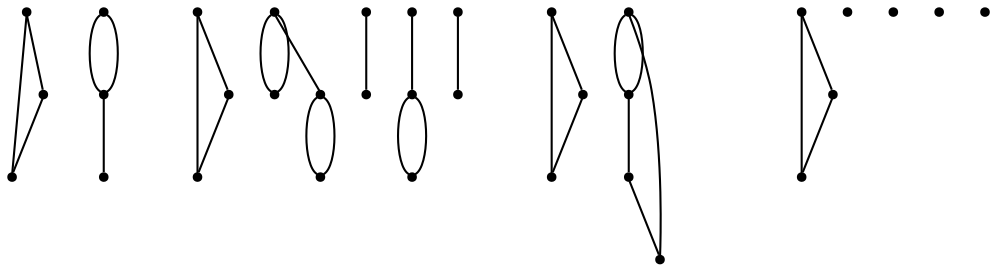 graph {
  node [shape=point,comment="{\"directed\":false,\"doi\":\"10.1007/978-3-319-27261-0_32\",\"figure\":\"2\"}"]

  v0 [pos="1502.322660481052,348.60840162208945"]
  v1 [pos="1440.0752589239796,582.0386539083354"]
  v2 [pos="1440.0752589239796,504.2317544938089"]
  v3 [pos="1440.0752589239796,550.9177985922943"]
  v4 [pos="1300.0112768554272,348.60840162208945"]
  v5 [pos="1237.7638752983548,550.9177985922943"]
  v6 [pos="1237.7638752983548,613.1642465034358"]
  v7 [pos="1237.7638752983548,519.7921583064651"]
  v8 [pos="1237.7638752983548,582.0386539083354"]
  v9 [pos="1097.6977948120186,348.60840162208945"]
  v10 [pos="942.0771607073449,550.9177985922943"]
  v11 [pos="942.0771607073449,628.7304844819133"]
  v12 [pos="942.0771607073449,519.7921583064651"]
  v13 [pos="895.3905444335442,348.60840162208945"]
  v14 [pos="693.0780957019231,348.60840162208945"]
  v15 [pos="537.4537575719185,597.6035883402261"]
  v16 [pos="537.4537575719185,628.7304844819133"]
  v17 [pos="537.4537575719185,535.3528164696747"]
  v18 [pos="490.76463750417093,348.60840162208945"]
  v19 [pos="537.4537575719185,504.2317544938089"]
  v20 [pos="1517.887642599892,286.35683490605834"]
  v21 [pos="1517.887642599892,364.16826493981944"]
  v22 [pos="1502.322660481052,566.4769227037281"]
  v23 [pos="1315.5762589742671,301.9218170286779"]
  v24 [pos="1315.5762589742671,395.29385753491977"]
  v25 [pos="1300.0112768554272,566.476922703728"]
  v26 [pos="1113.2648753486424,301.9218170286779"]
  v27 [pos="910.9513933052335,410.85430903830473"]
  v28 [pos="1004.3245463673128,566.4769227037281"]
  v29 [pos="708.6393102070141,286.35683490605834"]
  v30 [pos="708.6393102070141,317.4822208413341"]
  v31 [pos="506.3279424784938,379.733247062439"]
  v32 [pos="506.3279424784938,410.85430903830473"]
  v33 [pos="599.7028442220598,566.476922703728"]

  v0 -- v20 [id="-3",pos="1502.322660481052,348.60840162208945 1491.945920950602,338.23617681248356 1481.5735054325553,327.863824827601 1471.1967659021054,322.6713854527792 1460.8201535484907,317.4872760585853 1450.447738030444,317.4872760585853 1445.2593046768013,317.4872760585853 1440.075195335562,317.4872760585853 1445.2593046768013,317.4872760585853 1445.2593046768013,317.4872760585853 1440.075195335562,317.4872760585853 1440.075195335562,317.4872760585853 1440.075195335562,317.4872760585853 1431.4780412628056,317.48721247094693 1424.51027680514,310.51953340783655 1424.51027680514,301.92661789537556 1424.51027680514,293.32950559878157 1431.4780412628056,286.3618265356712 1440.075195335562,286.3618265356712 1517.887642599892,286.35683490605834 1517.887642599892,286.35683490605834 1517.887642599892,286.35683490605834"]
  v0 -- v21 [id="-4",pos="1502.322660481052,348.60840162208945 1491.945920950602,343.42441940317224 1481.5735054325553,338.23198002835056 1471.1967659021054,335.64409032156743 1460.8201535484907,333.04787063415654 1450.447738030444,333.04787063415654 1445.2593046768013,333.04787063415654 1440.075195335562,333.04787063415654 1445.2593046768013,333.04787063415654 1445.2593046768013,333.04787063415654 1440.075195335562,333.04787063415654 1440.075195335562,333.04787063415654 1440.075195335562,333.04787063415654 1431.4780412628056,333.04787063415654 1424.51027680514,340.0155496972669 1424.51027680514,348.6126619938609 1424.51027680514,357.2055775063219 1431.4780412628056,364.17325656943217 1440.075195335562,364.17325656943217 1517.887642599892,364.16826493981944 1517.887642599892,364.16826493981944 1517.887642599892,364.16826493981944"]
  v16 -- v15 [id="-8",pos="537.4537575719185,628.7304844819133 537.4537575719185,597.6035883402261 537.4537575719185,597.6035883402261 537.4537575719185,597.6035883402261"]
  v15 -- v17 [id="-9",pos="537.4537575719185,597.6035883402261 537.4537575719185,535.3528164696747 537.4537575719185,535.3528164696747 537.4537575719185,535.3528164696747"]
  v17 -- v19 [id="-10",pos="537.4537575719185,535.3528164696747 537.4537575719185,504.2317544938089 537.4537575719185,504.2317544938089 537.4537575719185,504.2317544938089"]
  v30 -- v14 [id="-17",pos="708.6393102070141,317.4822208413341 630.8296608330631,317.48307927445217 630.8296608330631,317.48307927445217 630.8296608330631,317.48307927445217 613.6394223462827,317.48714888330846 599.7038934309518,331.4183738130346 599.7038934309518,348.60840162208945 599.7038934309518,365.7984294311444 613.6394223462827,379.7337875573652 630.8296608330631,379.7337875573652 636.0138337627201,379.73385114500354 636.0138337627201,379.73385114500354 636.0138337627201,379.73385114500354 641.2063367750955,379.73385114500354 651.5788158815598,379.73385114500354 661.9554282351745,374.5497417508095 672.3321041772068,369.35730237598784 682.7004500365208,358.98495039110514 693.0780957019231,348.60840162208945"]
  v29 -- v14 [id="-19",pos="708.6393102070141,286.35683490605834 630.8296608330631,286.35769333917654 630.8296608330631,286.35769333917654 630.8296608330631,286.35769333917654 596.4491838595023,286.3616993603945 568.5822592759909,314.2283460039796 568.5822592759909,348.60840162208945 568.5822592759909,382.9884572401993 596.4491838595023,410.85920528646 630.8296608330631,410.85920528646 636.0138337627201,410.85926887409835 636.0138337627201,410.85926887409835 636.0138337627201,410.85926887409835 641.2063367750955,410.85926887409835 651.5788158815598,410.85926887409835 661.9554282351745,400.4827518989018 672.3321041772068,390.11039991401924 682.7004500365208,369.35730237598784 687.8928894604785,358.98914717523826 693.0780957019231,348.60840162208945 693.0780957019231,348.60840162208945 693.0780957019231,348.60840162208945"]
  v27 -- v13 [id="-20",pos="910.9513933052335,410.85430903830473 833.1410444586878,410.85510388378447 833.1410444586878,410.85510388378447 833.1410444586878,410.85510388378447 798.756370649559,410.85510388378447 770.8894460660475,382.98432404370465 770.8894460660475,348.6042684255948 770.8894460660475,314.22421280748495 798.756370649559,286.3576297515382 833.1410444586878,286.3576297515382 838.3252173883449,286.3576297515382 838.3252173883449,286.3576297515382 838.3252173883449,286.3576297515382 843.5177204007202,286.3576297515382 853.8860026716164,286.3576297515382 864.2668118607992,296.7341785205539 874.6434878028316,307.10233372130347 885.0118336621455,327.8595644558295 890.2042730861032,338.22778324421745 895.3905444335442,348.60840162208945 895.3905444335442,348.60840162208945 895.3905444335442,348.60840162208945"]
  v11 -- v10 [id="-23",pos="942.0771607073449,628.7304844819133 942.0771607073449,550.9177985922943 942.0771607073449,550.9177985922943 942.0771607073449,550.9177985922943"]
  v10 -- v12 [id="-24",pos="942.0771607073449,550.9177985922943 942.0771607073449,519.7921583064651 942.0771607073449,519.7921583064651 942.0771607073449,519.7921583064651"]
  v32 -- v18 [id="-29",pos="506.3279424784938,410.85430903830473 428.5182772074384,410.85519926524205 428.5182772074384,410.85519926524205 428.5182772074384,410.85519926524205 394.1377366454599,410.85920528646 366.2708120619484,382.9884572401993 366.2708120619484,348.60840162208945 366.2708120619484,314.2283460039796 394.1377366454599,286.3616993603945 428.5182136190207,286.3616993603945 433.70661517845457,286.36176294803283 433.70661517845457,286.36176294803283 433.70661517845457,286.36176294803283 438.89492135526194,286.36176294803283 449.2674322559351,286.36176294803283 459.64407640375856,296.73831171704853 470.0207205515821,307.1064669177981 480.3890346166872,327.86369765232416 485.5815376290626,338.2319164407121 490.76463750417093,348.60840162208945 490.76463750417093,348.60840162208945 490.76463750417093,348.60840162208945"]
  v1 -- v3 [id="-33",pos="1440.0752589239796,582.0386539083354 1431.4780412628056,582.0427553110109 1424.51027680514,575.0750762479005 1424.51027680514,566.4821289416204 1424.51027680514,557.8850484388456 1431.4780412628056,550.917337581916 1440.0752589239796,550.9177985922943"]
  v23 -- v4 [id="-34",pos="1315.5762589742671,301.9218170286779 1237.7638117099373,301.92242111124256 1237.7638117099373,301.92242111124256 1237.7638117099373,301.92242111124256 1229.1666576371808,301.92242111124256 1222.1988931795154,308.8901001743528 1222.1988931795154,317.48721247094693 1222.1988931795154,326.0801279834078 1229.1666576371808,333.0478070465182 1237.7638117099373,333.0478070465182 1242.9479210511765,333.04787063415654 1242.9479210511765,333.04787063415654 1242.9479210511765,333.04787063415654 1248.1363544048193,333.04787063415654 1258.508769922866,333.04787063415654 1268.8895791120488,335.64409032156743 1279.2621218069307,338.23198002835056 1289.6345373249774,343.42441940317224 1300.0112768554272,348.60840162208945"]
  v24 -- v23 [id="-37",pos="1315.5762589742671,395.29385753491977 1315.5762589742671,301.9218170286779 1315.5762589742671,301.9218170286779 1315.5762589742671,301.9218170286779"]
  v6 -- v8 [id="-39",pos="1237.7638752983548,613.1642465034358 1237.7638752983548,582.0386539083354 1237.7638752983548,582.0386539083354 1237.7638752983548,582.0386539083354"]
  v31 -- v18 [id="-44",pos="506.3279424784938,379.733247062439 428.5182772074384,379.72978153614724 428.5182772074384,379.72978153614724 428.5182772074384,379.72978153614724 411.3279751322403,379.7337875573652 397.3924144227005,365.7984294311444 397.3924144227005,348.60840162208945 397.3924144227005,331.4183738130346 411.3279751322403,317.48714888330846 428.5182136190207,317.48714888330846 433.70661517845457,317.48714888330846 433.70661517845457,317.48714888330846 433.70661517845457,317.48714888330846 438.89492135526194,317.48714888330846 449.2674322559351,317.48714888330846 459.64407640375856,322.6712582775025 470.0207205515821,327.86369765232416 480.3890346166872,338.23604963720686 490.76463750417093,348.60840162208945"]
  v32 -- v31 [id="-45",pos="506.3279424784938,410.85430903830473 506.3279424784938,379.733247062439 506.3279424784938,379.733247062439 506.3279424784938,379.733247062439"]
  v3 -- v2 [id="-46",pos="1440.0752589239796,550.9177985922943 1440.0752589239796,504.2317544938089 1440.0752589239796,504.2317544938089 1440.0752589239796,504.2317544938089"]
  v21 -- v20 [id="-51",pos="1517.887642599892,364.16826493981944 1517.887642599892,286.35683490605834 1517.887642599892,286.35683490605834 1517.887642599892,286.35683490605834"]
  v24 -- v4 [id="-54",pos="1315.5762589742671,395.29385753491977 1237.7638117099373,395.294477514394 1237.7638117099373,395.294477514394 1237.7638117099373,395.294477514394 1229.1666576371808,395.2986425047079 1222.1988931795154,388.33096344159753 1222.1988931795154,379.73804792913654 1222.1988931795154,371.14093563254255 1229.1666576371808,364.17325656943217 1237.7638117099373,364.17325656943217 1242.9479210511765,364.17325656943217 1242.9479210511765,364.17325656943217 1242.9479210511765,364.17325656943217 1248.1363544048193,364.17325656943217 1258.508769922866,364.17325656943217 1268.8895791120488,361.5770368820214 1279.2621218069307,358.98914717523826 1289.6345373249774,353.79670780041647 1300.0112768554272,348.60840162208945"]
  v19 -- v16 [id="-58",pos="537.4537575719185,504.2317544938089 503.07178627054174,504.2312934834307 475.2048298928214,532.1020415296914 475.2048298928214,566.4820971478011 475.2048298928214,600.8621845597303 503.07178627054174,628.728767615677 537.4537575719185,628.7304844819133"]
  v17 -- v15 [id="-60",pos="537.4537575719185,535.3528164696747 520.2661897986814,535.3567112125255 506.33062908914155,549.2920693387463 506.33062908914155,566.4779321574873 506.33062908914155,583.6679599665422 520.2661897986814,597.6033498865822 537.4537575719185,597.6035883402261"]
  v1 -- v3 [id="-64",pos="1440.0752589239796,582.0386539083354 1440.0752589239796,550.9177985922943 1440.0752589239796,550.9177985922943 1440.0752589239796,550.9177985922943"]
  v30 -- v29 [id="-69",pos="708.6393102070141,317.4822208413341 708.6393102070141,286.35683490605834 708.6393102070141,286.35683490605834 708.6393102070141,286.35683490605834"]
  v5 -- v7 [id="-81",pos="1237.7638752983548,550.9177985922943 1237.7638752983548,519.7921583064651 1237.7638752983548,519.7921583064651 1237.7638752983548,519.7921583064651"]
  v12 -- v10 [id="-82",pos="942.0771607073449,519.7921583064651 933.4820414639547,519.791888059002 926.5142770062893,526.7595989159315 926.5142770062893,535.3566794187063 926.5142770062893,543.9496267249865 933.4820414639547,550.9173057880969 942.0771607073449,550.9177985922943"]
  v26 -- v9 [id="-84",pos="1113.2648753486424,301.9218170286779 1035.4482948371622,301.9182879147478 1035.4482948371622,301.9182879147478 1035.4482948371622,301.9182879147478 1026.855274011556,301.9182879147478 1019.8875095538906,308.8859669778582 1019.8875095538906,317.48307927445217 1019.8875095538906,326.07599478691316 1026.855274011556,333.04367385002354 1035.4482948371622,333.04367385002354 1040.6366010139695,333.04367385002354 1040.6366010139695,333.04367385002354 1040.6366010139695,333.04367385002354 1045.8249707791947,333.04367385002354 1056.197449885659,333.04367385002354 1066.5740622392736,335.6398935374343 1076.950738181306,338.22778324421745 1087.323280876188,343.42022261903924 1097.6977948120186,348.60840162208945"]
  v8 -- v6 [id="-90",pos="1237.7638752983548,582.0386539083354 1229.1666576371808,582.0427235171917 1222.1988931795154,589.0104343741212 1222.1988931795154,597.6075148768961 1222.1988931795154,606.2004621831761 1229.1666576371808,613.1681412462865 1237.7638752983548,613.1642465034358"]
  v7 -- v5 [id="-91",pos="1237.7638752983548,519.7921583064651 1229.1666576371808,519.7919198528211 1222.1988931795154,526.7596307097507 1222.1988931795154,535.3567112125255 1222.1988931795154,543.9496585188057 1229.1666576371808,550.917337581916 1237.7638752983548,550.9177985922943"]
  v8 -- v5 [id="-92",pos="1237.7638752983548,582.0386539083354 1237.7638752983548,550.9177985922943 1237.7638752983548,550.9177985922943 1237.7638752983548,550.9177985922943"]
}